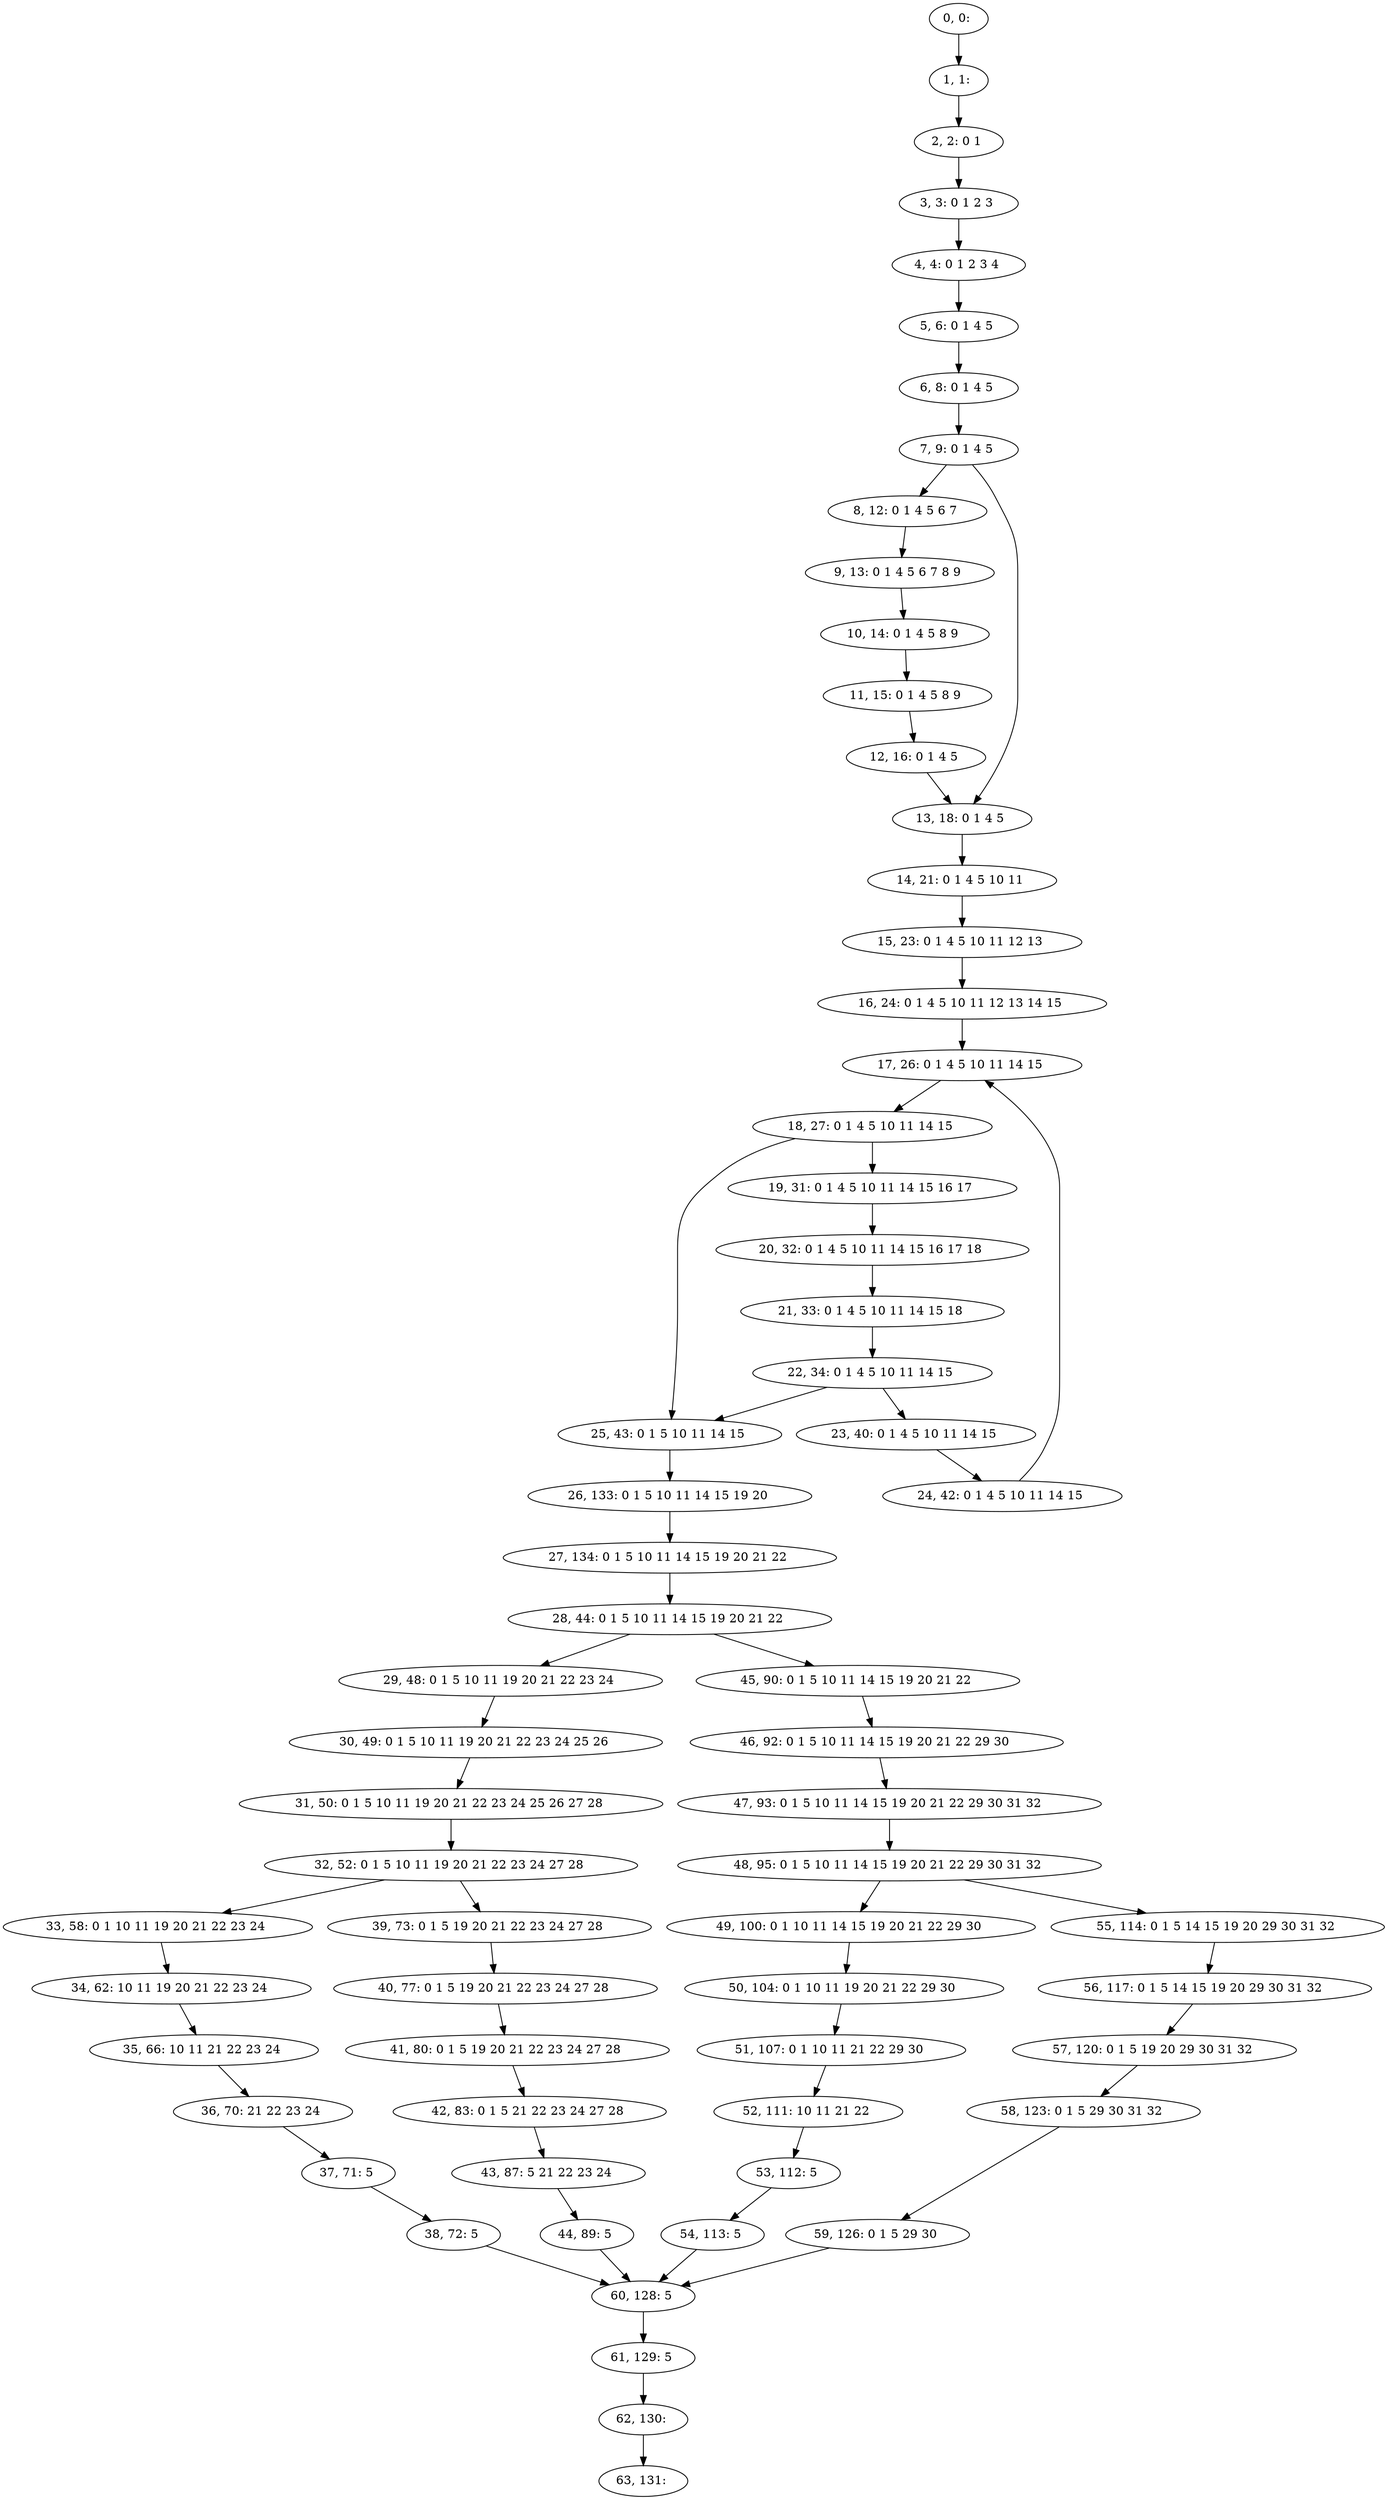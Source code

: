 digraph G {
0[label="0, 0: "];
1[label="1, 1: "];
2[label="2, 2: 0 1 "];
3[label="3, 3: 0 1 2 3 "];
4[label="4, 4: 0 1 2 3 4 "];
5[label="5, 6: 0 1 4 5 "];
6[label="6, 8: 0 1 4 5 "];
7[label="7, 9: 0 1 4 5 "];
8[label="8, 12: 0 1 4 5 6 7 "];
9[label="9, 13: 0 1 4 5 6 7 8 9 "];
10[label="10, 14: 0 1 4 5 8 9 "];
11[label="11, 15: 0 1 4 5 8 9 "];
12[label="12, 16: 0 1 4 5 "];
13[label="13, 18: 0 1 4 5 "];
14[label="14, 21: 0 1 4 5 10 11 "];
15[label="15, 23: 0 1 4 5 10 11 12 13 "];
16[label="16, 24: 0 1 4 5 10 11 12 13 14 15 "];
17[label="17, 26: 0 1 4 5 10 11 14 15 "];
18[label="18, 27: 0 1 4 5 10 11 14 15 "];
19[label="19, 31: 0 1 4 5 10 11 14 15 16 17 "];
20[label="20, 32: 0 1 4 5 10 11 14 15 16 17 18 "];
21[label="21, 33: 0 1 4 5 10 11 14 15 18 "];
22[label="22, 34: 0 1 4 5 10 11 14 15 "];
23[label="23, 40: 0 1 4 5 10 11 14 15 "];
24[label="24, 42: 0 1 4 5 10 11 14 15 "];
25[label="25, 43: 0 1 5 10 11 14 15 "];
26[label="26, 133: 0 1 5 10 11 14 15 19 20 "];
27[label="27, 134: 0 1 5 10 11 14 15 19 20 21 22 "];
28[label="28, 44: 0 1 5 10 11 14 15 19 20 21 22 "];
29[label="29, 48: 0 1 5 10 11 19 20 21 22 23 24 "];
30[label="30, 49: 0 1 5 10 11 19 20 21 22 23 24 25 26 "];
31[label="31, 50: 0 1 5 10 11 19 20 21 22 23 24 25 26 27 28 "];
32[label="32, 52: 0 1 5 10 11 19 20 21 22 23 24 27 28 "];
33[label="33, 58: 0 1 10 11 19 20 21 22 23 24 "];
34[label="34, 62: 10 11 19 20 21 22 23 24 "];
35[label="35, 66: 10 11 21 22 23 24 "];
36[label="36, 70: 21 22 23 24 "];
37[label="37, 71: 5 "];
38[label="38, 72: 5 "];
39[label="39, 73: 0 1 5 19 20 21 22 23 24 27 28 "];
40[label="40, 77: 0 1 5 19 20 21 22 23 24 27 28 "];
41[label="41, 80: 0 1 5 19 20 21 22 23 24 27 28 "];
42[label="42, 83: 0 1 5 21 22 23 24 27 28 "];
43[label="43, 87: 5 21 22 23 24 "];
44[label="44, 89: 5 "];
45[label="45, 90: 0 1 5 10 11 14 15 19 20 21 22 "];
46[label="46, 92: 0 1 5 10 11 14 15 19 20 21 22 29 30 "];
47[label="47, 93: 0 1 5 10 11 14 15 19 20 21 22 29 30 31 32 "];
48[label="48, 95: 0 1 5 10 11 14 15 19 20 21 22 29 30 31 32 "];
49[label="49, 100: 0 1 10 11 14 15 19 20 21 22 29 30 "];
50[label="50, 104: 0 1 10 11 19 20 21 22 29 30 "];
51[label="51, 107: 0 1 10 11 21 22 29 30 "];
52[label="52, 111: 10 11 21 22 "];
53[label="53, 112: 5 "];
54[label="54, 113: 5 "];
55[label="55, 114: 0 1 5 14 15 19 20 29 30 31 32 "];
56[label="56, 117: 0 1 5 14 15 19 20 29 30 31 32 "];
57[label="57, 120: 0 1 5 19 20 29 30 31 32 "];
58[label="58, 123: 0 1 5 29 30 31 32 "];
59[label="59, 126: 0 1 5 29 30 "];
60[label="60, 128: 5 "];
61[label="61, 129: 5 "];
62[label="62, 130: "];
63[label="63, 131: "];
0->1 ;
1->2 ;
2->3 ;
3->4 ;
4->5 ;
5->6 ;
6->7 ;
7->8 ;
7->13 ;
8->9 ;
9->10 ;
10->11 ;
11->12 ;
12->13 ;
13->14 ;
14->15 ;
15->16 ;
16->17 ;
17->18 ;
18->19 ;
18->25 ;
19->20 ;
20->21 ;
21->22 ;
22->23 ;
22->25 ;
23->24 ;
24->17 ;
25->26 ;
26->27 ;
27->28 ;
28->29 ;
28->45 ;
29->30 ;
30->31 ;
31->32 ;
32->33 ;
32->39 ;
33->34 ;
34->35 ;
35->36 ;
36->37 ;
37->38 ;
38->60 ;
39->40 ;
40->41 ;
41->42 ;
42->43 ;
43->44 ;
44->60 ;
45->46 ;
46->47 ;
47->48 ;
48->49 ;
48->55 ;
49->50 ;
50->51 ;
51->52 ;
52->53 ;
53->54 ;
54->60 ;
55->56 ;
56->57 ;
57->58 ;
58->59 ;
59->60 ;
60->61 ;
61->62 ;
62->63 ;
}
